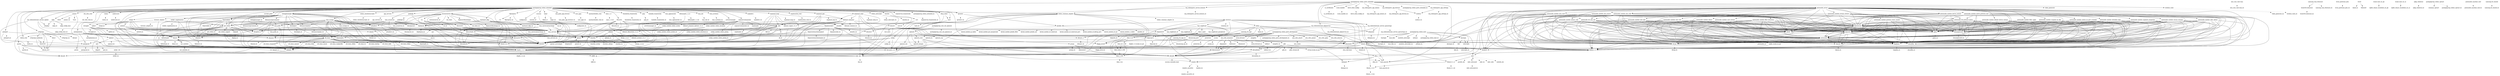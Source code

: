 digraph depends {
    node [shape=plaintext]
activitymanager -> activitymanager_lic [style=dotted];
activitymanager -> db8;
activitymanager -> libboost_regex1_51_0;
activitymanager -> libglib_2_0_0;
activitymanager -> libstdc6;
activitymanager -> luna_service2;
activitymanager -> upstart;
alsa_ucm_conf_tuna -> alsa_ucm_conf_tuna_lic [style=dotted];
alsa_utils_alsactl -> alsa_states [style=dotted];
alsa_utils_alsactl -> libasound2;
alsa_utils_alsamixer -> libasound2;
alsa_utils_alsamixer -> libformw5;
alsa_utils_alsamixer -> libmenuw5;
alsa_utils_alsamixer -> libncursesw5;
alsa_utils_alsamixer -> libpanelw5;
alsa_utils_alsamixer -> libtinfo5;
alsa_utils_alsaucm -> libasound2;
alsa_utils_amixer -> libasound2;
alsa_utils_aplay -> libasound2;
app_services -> app_services_lic [style=dotted];
base_files -> base_files_lic [style=dotted];
base_passwd -> base_passwd_lic [style=dotted];
bash -> bash_lic [style=dotted];
bash -> libtinfo5;
bcm4330_firmware -> bcm4330_firmware_lic [style=dotted];
binutils -> binutils_lic [style=dotted];
binutils -> libz1;
bluez4 -> bluez4_lic [style=dotted];
bluez4 -> libdbus_1_3;
bluez4 -> libglib_2_0_0;
bluez4 -> libreadline6;
bluez4 -> libudev0;
bluez4 -> libusb_0_1_4;
bluez4 -> libusb_1_0_0;
brcm_patchram_plus -> brcm_patchram_plus_lic [style=dotted];
browser_adapter -> browser_adapter_lic [style=dotted];
browser_adapter -> libglib_2_0_0;
browser_adapter -> libpbnjson;
browser_adapter -> libstdc6;
browser_adapter -> qt4_webos;
browserserver -> browserserver_lic [style=dotted];
browserserver -> isis_fonts;
browserserver -> libcrypto1_0_0;
browserserver -> libglib_2_0_0;
browserserver -> libpbnjson;
browserserver -> libpmcertificatemgr2;
browserserver -> libqtwebkit4;
browserserver -> libssl1_0_0;
browserserver -> libstdc6;
browserserver -> luna_service2;
browserserver -> ptmalloc3;
browserserver -> qt4_webos;
browserserver -> upstart;
busybox -> busybox_lic [style=dotted];
busybox -> busybox_syslog [style=dotted];
busybox -> busybox_udhcpc [style=dotted];
bzip2 -> bzip2_lic [style=dotted];
bzip2 -> libbz2_0;
ca_certificates -> ca_certificates_lic [style=dotted];
com_palm_app_browser -> com_palm_app_browser_lic [style=dotted];
configurator -> configurator_lic [style=dotted];
configurator -> db8;
configurator -> libglib_2_0_0;
configurator -> libstdc6;
configurator -> luna_service2;
configurator -> upstart;
connman -> base_passwd;
connman -> bluez4;
connman -> connman_lic [style=dotted];
connman -> dbus_1;
connman -> iptables;
connman -> libdbus_1_3;
connman -> libglib_2_0_0;
connman -> libgnutls26;
connman -> ofono;
connman -> shadow;
connman -> wpa_supplicant;
cordova -> cordova_lic [style=dotted];
core_apps -> core_apps_lic [style=dotted];
cpushareholder_stub -> cpushareholder_stub_lic [style=dotted];
crash_handler -> crash_handler_lic [style=dotted];
curl -> curl_lic [style=dotted];
curl -> libcurl5;
curl -> libz1;
db -> db_lic [style=dotted];
db8 -> db8_lic [style=dotted];
db8 -> db;
db8 -> libglib_2_0_0;
db8 -> libicui18n36;
db8 -> libicuuc36;
db8 -> libstdc6;
db8 -> luna_service2;
db8 -> upstart;
dbus_1 -> base_passwd;
dbus_1 -> dbus_lic [style=dotted];
dbus_1 -> libdbus_1_3;
dbus_1 -> libexpat1;
dbus_1 -> shadow;
dhcp_client -> bash;
dhcp_client -> libcrypto1_0_0;
distro_feed_configs -> distro_feed_configs_lic [style=dotted];
e2fsprogs -> e2fsprogs_badblocks;
e2fsprogs -> e2fsprogs_lic [style=dotted];
e2fsprogs -> libblkid1;
e2fsprogs -> libcom_err2;
e2fsprogs -> libe2p2;
e2fsprogs -> libext2fs2;
e2fsprogs -> libss2;
e2fsprogs -> libuuid1;
e2fsprogs_badblocks -> libcom_err2;
e2fsprogs_badblocks -> libext2fs2;
eglibc_locale_en_gb -> virtual_locale_en_gb;
enyo_1_0 -> enyo_1_0_lic [style=dotted];
fbprogress -> fbprogress_lic [style=dotted];
fbprogress -> libstdc6;
fbprogress -> tar;
filecache -> db8;
filecache -> filecache_lic [style=dotted];
filecache -> glibmm;
filecache -> jemalloc;
filecache -> libboost_filesystem1_51_0;
filecache -> libboost_system1_51_0;
filecache -> libglib_2_0_0;
filecache -> libsigc_2_0_0;
filecache -> libstdc6;
filecache -> luna_service2;
filecache -> upstart;
foundation_frameworks -> foundation_frameworks_lic [style=dotted];
gdb -> gdb_lic [style=dotted];
gdb -> glibc_thread_db [style=dotted];
gdb -> libexpat1;
gdb -> libreadline6;
gdb -> libtinfo5;
gdb -> libz1;
glibmm -> glibmm_lic [style=dotted];
glibmm -> libffi6;
glibmm -> libglib_2_0_0;
glibmm -> libsigc_2_0_0;
glibmm -> libstdc6;
glibmm -> libz1;
gzip -> gzip_lic [style=dotted];
icu -> icu_lic [style=dotted];
icu -> libicudata36;
icu -> libicui18n36;
icu -> libicutu36;
icu -> libicuuc36;
icu -> libstdc6;
initscripts -> initscripts_lic [style=dotted];
iproute2 -> iproute2_lic [style=dotted];
iproute2 -> iptables;
iptables -> iptables_lic [style=dotted];
iptables -> kernel_module_ip_tables [style=dotted];
iptables -> kernel_module_ipt_masquerade [style=dotted];
iptables -> kernel_module_iptable_filter [style=dotted];
iptables -> kernel_module_iptable_nat [style=dotted];
iptables -> kernel_module_nf_conntrack [style=dotted];
iptables -> kernel_module_nf_conntrack_ipv4 [style=dotted];
iptables -> kernel_module_nf_defrag_ipv4 [style=dotted];
iptables -> kernel_module_nf_nat [style=dotted];
iptables -> kernel_module_x_tables [style=dotted];
isis_fonts -> isis_fonts_lic [style=dotted];
jemalloc -> jemalloc_lic [style=dotted];
kbd -> kbd_lic [style=dotted];
keyboard_efigs -> keyboard_efigs_lic [style=dotted];
keyboard_efigs -> libglib_2_0_0;
keyboard_efigs -> libpbnjson;
keyboard_efigs -> libstdc6;
keyboard_efigs -> luna_service2;
keyboard_efigs -> qt4_webos;
keymaps -> initscripts;
keymaps -> kbd;
keymaps -> keymaps_lic [style=dotted];
kmod -> kmod_lic [style=dotted];
kmod -> libkmod2;
libasound2 -> alsa_conf_base;
libblkid1 -> libuuid1;
libboost_filesystem1_51_0 -> libboost_system1_51_0;
libboost_filesystem1_51_0 -> libstdc6;
libboost_program_options1_51_0 -> libstdc6;
libboost_regex1_51_0 -> libstdc6;
libboost_system1_51_0 -> libstdc6;
libcap2 -> libcap_lic [style=dotted];
libcares2 -> libcares_lic [style=dotted];
libcjson1 -> libcjson_lic [style=dotted];
libcurl5 -> curl_certs [style=dotted];
libcurl5 -> libcap2;
libcurl5 -> libcares2;
libcurl5 -> libgcrypt11;
libcurl5 -> libgnutls26;
libcurl5 -> libgpg_error0;
libcurl5 -> libtasn1_3;
libcurl5 -> libz1;
libdbus_1_3 -> dbus_1 [style=dotted];
libemail_common2 -> db8;
libemail_common2 -> jemalloc;
libemail_common2 -> libboost_regex1_51_0;
libemail_common2 -> libcurl5;
libemail_common2 -> libemail_common_lic [style=dotted];
libemail_common2 -> libglib_2_0_0;
libemail_common2 -> libicuuc36;
libemail_common2 -> libpalmsocket2;
libemail_common2 -> libstdc6;
libemail_common2 -> libz1;
libexpat1 -> libexpat_lic [style=dotted];
libext2fs2 -> libblkid1;
libext2fs2 -> libcom_err2;
libffi6 -> libffi_lic [style=dotted];
libformw5 -> libncursesw5;
libformw5 -> libtinfo5;
libfreetype6 -> libfreetype_lic [style=dotted];
libgcrypt11 -> libcap2;
libgcrypt11 -> libgcrypt_lic [style=dotted];
libgcrypt11 -> libgpg_error0;
libgdbm4 -> libgdbm_lic [style=dotted];
libglib_2_0_0 -> libffi6;
libglib_2_0_0 -> libglib_2_0_lic [style=dotted];
libglib_2_0_0 -> libz1;
libglib_2_0_locale_en_gb -> libglib_2_0_0;
libglib_2_0_locale_en_gb -> virtual_locale_en_gb;
libgnutls26 -> libcap2;
libgnutls26 -> libgcrypt11;
libgnutls26 -> libgnutls_lic [style=dotted];
libgnutls26 -> libgpg_error0;
libgnutls26 -> libtasn1_3;
libgnutls26 -> libz1;
libgpg_error0 -> libgpg_error_lic [style=dotted];
libhunspell_1_3_0 -> libhunspell_1_3_lic [style=dotted];
libhunspell_1_3_0 -> libstdc6;
libhybris -> libhybris_lic [style=dotted];
libicui18n36 -> libicudata36;
libicui18n36 -> libicuuc36;
libicui18n36 -> libstdc6;
libicutu36 -> libicudata36;
libicutu36 -> libicui18n36;
libicutu36 -> libicuuc36;
libicutu36 -> libstdc6;
libicuuc36 -> libicudata36;
libicuuc36 -> libstdc6;
libjpeg8 -> libjpeg_lic [style=dotted];
libjson0 -> libjson_lic [style=dotted];
liblunasysmgrcommon1 -> libglib_2_0_0;
liblunasysmgrcommon1 -> liblunasysmgrcommon_lic [style=dotted];
liblunasysmgrcommon1 -> libnyx2;
liblunasysmgrcommon1 -> libpmloglib2;
liblunasysmgrcommon1 -> librolegen2;
liblunasysmgrcommon1 -> libstdc6;
liblunasysmgrcommon1 -> luna_prefs;
liblunasysmgrcommon1 -> qt4_webos;
liblunasysmgripc2 -> libglib_2_0_0;
liblunasysmgripc2 -> liblunasysmgripc_lic [style=dotted];
liblunasysmgripc2 -> libstdc6;
libmenuw5 -> libncursesw5;
libmenuw5 -> libtinfo5;
libmjson0 -> libmjson_lic [style=dotted];
libncurses5 -> libtinfo5;
libncursesw5 -> libtinfo5;
libnl_3_200 -> libnl_3_lic [style=dotted];
libnl_3_cli -> libnl_3_200;
libnl_3_cli -> libnl_3_genl;
libnl_3_cli -> libnl_nf_3_200;
libnl_3_cli -> libnl_route_3_200;
libnl_3_genl -> libnl_3_200;
libnl_3_genl -> libnl_3_cli;
libnl_nf_3_200 -> libnl_3_200;
libnl_nf_3_200 -> libnl_route_3_200;
libnl_route_3_200 -> libnl_3_200;
libnyx2 -> libglib_2_0_0;
libnyx2 -> libnyx_lic [style=dotted];
libnyx2 -> nyx_modules;
libpalmsocket2 -> libcares2;
libpalmsocket2 -> libcrypto1_0_0;
libpalmsocket2 -> libglib_2_0_0;
libpalmsocket2 -> libpalmsocket_lic [style=dotted];
libpalmsocket2 -> libpmloglib2;
libpalmsocket2 -> libpmstatemachineengine2;
libpalmsocket2 -> libssl1_0_0;
libpanelw5 -> libncursesw5;
libpanelw5 -> libtinfo5;
libpbnjson -> libpbnjson_lic [style=dotted];
libpbnjson -> libstdc6;
libpbnjson -> yajl;
libpmcertificatemgr2 -> libcrypto1_0_0;
libpmcertificatemgr2 -> libpmcertificatemgr_lic [style=dotted];
libpmloglib2 -> libpmloglib_lic [style=dotted];
libpmloglib2 -> pmlogconf;
libpmstatemachineengine2 -> libpmloglib2;
libpmstatemachineengine2 -> libpmstatemachineengine_lic [style=dotted];
libpng12_0 -> libz1;
libpulse0 -> libcap2;
libpulse0 -> libdbus_1_3;
libpulse0 -> libgdbm4;
libpulse0 -> libjson0;
libpulse0 -> libsndfile1;
libpulse0 -> pulseaudio;
libpulsecore -> libcap2;
libpulsecore -> libdbus_1_3;
libpulsecore -> libgdbm4;
libpulsecore -> libjson0;
libpulsecore -> libltdl7;
libpulsecore -> libpulse0;
libpulsecore -> libsamplerate0;
libpulsecore -> libsndfile1;
libpulsecore -> pulseaudio;
libpulsecore -> speex;
libqtwebkit4 -> libglib_2_0_0;
libqtwebkit4 -> libhybris;
libqtwebkit4 -> libqtwebkit_lic [style=dotted];
libqtwebkit4 -> libsqlite3_0;
libqtwebkit4 -> libstdc6;
libqtwebkit4 -> libz1;
libqtwebkit4 -> luna_service2;
libqtwebkit4 -> qt4_webos;
librdx_stub -> librdx_lic [style=dotted];
libreadline6 -> libreadline_lic [style=dotted];
libreadline6 -> libtinfo5;
librolegen2 -> librolegen_lic [style=dotted];
librolegen2 -> libstdc6;
libsamplerate0 -> libsamplerate0_lic [style=dotted];
libsamplerate0 -> libsndfile1;
libsamsung_ipc0 -> libcrypto1_0_0;
libsamsung_ipc0 -> libsamsung_ipc_lic [style=dotted];
libsamsung_ipc0 -> libssl1_0_0;
libsigc_2_0_0 -> libsigc_2_0_lic [style=dotted];
libsigc_2_0_0 -> libstdc6;
libsndfile1 -> libsndfile_lic [style=dotted];
libss2 -> libcom_err2;
libssl1_0_0 -> libcrypto1_0_0;
libtasn1_3 -> libtasn1_lic [style=dotted];
libtinfo5 -> ncurses_terminfo_base [style=dotted];
libudev0 -> udev;
libupstart0 -> upstart;
liburiparser1 -> liburiparser_lic [style=dotted];
libusb_0_1_4 -> libusb_0_1_lic [style=dotted];
libusb_0_1_4 -> libusb_1_0_0;
libusb_1_0_0 -> libusb_1_0_lic [style=dotted];
libxml2 -> libxml2_lic [style=dotted];
libxml2 -> libz1;
libz1 -> libz_lic [style=dotted];
loadable_frameworks -> loadable_frameworks_lic [style=dotted];
locale_base_en_gb -> eglibc_binary_localedata_en_gb;
locale_base_en_us -> eglibc_binary_localedata_en_us;
luna_applauncher -> luna_applauncher_lic [style=dotted];
luna_init -> luna_init_lic [style=dotted];
luna_prefs -> libcjson1;
luna_prefs -> libglib_2_0_0;
luna_prefs -> libsqlite3_0;
luna_prefs -> luna_prefs_lic [style=dotted];
luna_prefs -> luna_service2;
luna_service2 -> libcjson1;
luna_service2 -> libglib_2_0_0;
luna_service2 -> libpmloglib2;
luna_service2 -> luna_service2;
luna_service2 -> luna_service2_lic [style=dotted];
luna_service2 -> upstart;
luna_sysmgr -> libcjson1;
luna_sysmgr -> libcrypto1_0_0;
luna_sysmgr -> libglib_2_0_0;
luna_sysmgr -> libhybris;
luna_sysmgr -> liblunasysmgripc2;
luna_sysmgr -> libnyx2;
luna_sysmgr -> libpbnjson;
luna_sysmgr -> libpmloglib2;
luna_sysmgr -> librolegen2;
luna_sysmgr -> libsqlite3_0;
luna_sysmgr -> libssl1_0_0;
luna_sysmgr -> libstdc6;
luna_sysmgr -> luna_prefs;
luna_sysmgr -> luna_service2;
luna_sysmgr -> luna_sysmgr_lic [style=dotted];
luna_sysmgr -> ptmalloc3;
luna_sysmgr -> qt4_webos;
luna_sysmgr -> util_linux;
luna_sysservice -> libcjson1;
luna_sysservice -> libglib_2_0_0;
luna_sysservice -> libpbnjson;
luna_sysservice -> libsqlite3_0;
luna_sysservice -> libstdc6;
luna_sysservice -> liburiparser1;
luna_sysservice -> luna_service2;
luna_sysservice -> luna_sysservice_lic [style=dotted];
luna_sysservice -> qt4_webos;
luna_sysservice -> upstart;
luna_systemui -> luna_systemui_lic [style=dotted];
luna_universalsearchmgr -> libcjson1;
luna_universalsearchmgr -> libglib_2_0_0;
luna_universalsearchmgr -> libsqlite3_0;
luna_universalsearchmgr -> libstdc6;
luna_universalsearchmgr -> libxml2;
luna_universalsearchmgr -> luna_service2;
luna_universalsearchmgr -> luna_universalsearchmgr_lic [style=dotted];
luna_universalsearchmgr -> upstart;
makedevs -> makedevs_lic [style=dotted];
mdbus2 -> libglib_2_0_0;
mdbus2 -> libreadline6;
mdbus2 -> mdbus2_lic [style=dotted];
mingetty -> mingetty_lic [style=dotted];
modutils_initscripts -> modutils_initscripts_lic [style=dotted];
mojoloader -> mojoloader_lic [style=dotted];
mojolocation_stub -> mojolocation_stub_lic [style=dotted];
mojomail_imap -> db8;
mojomail_imap -> libboost_regex1_51_0;
mojomail_imap -> libemail_common2;
mojomail_imap -> libglib_2_0_0;
mojomail_imap -> libicuuc36;
mojomail_imap -> libstdc6;
mojomail_imap -> luna_service2;
mojomail_imap -> mojomail_imap_lic [style=dotted];
mojomail_pop -> db8;
mojomail_pop -> libemail_common2;
mojomail_pop -> libglib_2_0_0;
mojomail_pop -> libstdc6;
mojomail_pop -> luna_service2;
mojomail_pop -> mojomail_pop_lic [style=dotted];
mojomail_smtp -> db8;
mojomail_smtp -> jemalloc;
mojomail_smtp -> libemail_common2;
mojomail_smtp -> libglib_2_0_0;
mojomail_smtp -> libstdc6;
mojomail_smtp -> luna_service2;
mojomail_smtp -> mojomail_smtp_lic [style=dotted];
mojoservice_frameworks -> mojoservice_frameworks_lic [style=dotted];
mojoservicelauncher -> libboost_program_options1_51_0;
mojoservicelauncher -> libpbnjson;
mojoservicelauncher -> libstdc6;
mojoservicelauncher -> mojoloader;
mojoservicelauncher -> mojoservicelauncher_lic [style=dotted];
mojoservicelauncher -> nodejs_module_webos_dynaload;
mojoservicelauncher -> nodejs_module_webos_pmlog;
mojoservicelauncher -> nodejs_module_webos_sysbus;
mojoservicelauncher -> upstart;
mtdev -> mtdev_lic [style=dotted];
ncurses -> libtinfo5;
ncurses -> ncurses_lic [style=dotted];
netbase -> netbase_lic [style=dotted];
nodejs -> libcrypto1_0_0;
nodejs -> libssl1_0_0;
nodejs -> libstdc6;
nodejs -> nodejs_lic [style=dotted];
nodejs_module_webos_dynaload -> libboost_filesystem1_51_0;
nodejs_module_webos_dynaload -> libstdc6;
nodejs_module_webos_dynaload -> nodejs_module_webos_dynaload_lic [style=dotted];
nodejs_module_webos_pmlog -> libpmloglib2;
nodejs_module_webos_pmlog -> libstdc6;
nodejs_module_webos_pmlog -> nodejs_module_webos_pmlog_lic [style=dotted];
nodejs_module_webos_sysbus -> libglib_2_0_0;
nodejs_module_webos_sysbus -> libstdc6;
nodejs_module_webos_sysbus -> luna_service2;
nodejs_module_webos_sysbus -> nodejs_module_webos_sysbus_lic [style=dotted];
nyx_modules -> libglib_2_0_0;
nyx_modules -> libnyx2;
nyx_modules -> libudev0;
nyx_modules -> mtdev;
nyx_modules -> nyx_modules_lic [style=dotted];
ofono -> bluez4;
ofono -> libdbus_1_3;
ofono -> libglib_2_0_0;
ofono -> libsamsung_ipc0;
ofono -> libudev0;
ofono -> ofono_lic [style=dotted];
ofono -> samsung_rfs_mgr;
openssh -> openssh_keygen;
openssh -> openssh_lic [style=dotted];
openssh -> openssh_scp;
openssh -> openssh_ssh;
openssh -> openssh_sshd;
openssh_keygen -> libcrypto1_0_0;
openssh_ssh -> libcrypto1_0_0;
openssh_ssh -> libz1;
openssh_sshd -> base_passwd;
openssh_sshd -> libcrypto1_0_0;
openssh_sshd -> libz1;
openssh_sshd -> openssh_keygen;
openssh_sshd -> shadow;
openssl -> libcrypto1_0_0;
openssl -> libssl1_0_0;
openssl -> openssl_lic [style=dotted];
openssl -> perl;
opkg -> libopkg1;
opkg -> opkg_config_base;
opkg -> opkg_lic [style=dotted];
opkg_collateral -> opkg_collateral_lic [style=dotted];
opkg_config_base -> opkg_config_base_lic [style=dotted];
org_webosinternals_ipkgservice -> libglib_2_0_0;
org_webosinternals_ipkgservice -> libmjson0;
org_webosinternals_ipkgservice -> luna_service2;
org_webosinternals_ipkgservice -> org_webosinternals_ipkgservice_lic [style=dotted];
org_webosinternals_ipkgservice -> upstart;
org_webosinternals_service_update -> libglib_2_0_0;
org_webosinternals_service_update -> libopkg1;
org_webosinternals_service_update -> libpbnjson;
org_webosinternals_service_update -> luna_service2;
org_webosinternals_service_update -> upstart;
org_webosinternals_service_upstartmgr -> libglib_2_0_0;
org_webosinternals_service_upstartmgr -> libmjson0;
org_webosinternals_service_upstartmgr -> luna_service2;
org_webosinternals_service_upstartmgr -> org_webosinternals_service_upstartmgr_lic [style=dotted];
org_webosinternals_service_upstartmgr -> upstart;
org_webosports_app_firstuse -> cordova;
org_webosports_app_firstuse -> org_webosports_app_firstuse_lic [style=dotted];
org_webosports_app_memos -> org_webosports_app_memos_lic [style=dotted];
org_webosports_app_settings -> cordova;
org_webosports_app_settings -> org_webosports_app_settings_lic [style=dotted];
org_webosports_service_licenses -> luna_service2;
org_webosports_service_licenses -> org_webosports_service_licenses_lic [style=dotted];
packagegroup_core_ssh_openssh -> openssh;
packagegroup_core_ssh_openssh -> packagegroup_core_ssh_openssh_lic [style=dotted];
packagegroup_webos_boot -> base_files;
packagegroup_webos_boot -> base_passwd;
packagegroup_webos_boot -> busybox;
packagegroup_webos_boot -> initscripts;
packagegroup_webos_boot -> keymaps;
packagegroup_webos_boot -> modutils_initscripts;
packagegroup_webos_boot -> netbase;
packagegroup_webos_boot -> packagegroup_webos_boot_lic [style=dotted];
packagegroup_webos_boot -> tinylogin;
packagegroup_webos_boot -> udev;
packagegroup_webos_boot -> upstart;
packagegroup_webos_extended -> activitymanager;
packagegroup_webos_extended -> app_services;
packagegroup_webos_extended -> bash;
packagegroup_webos_extended -> binutils;
packagegroup_webos_extended -> browser_adapter;
packagegroup_webos_extended -> browserserver;
packagegroup_webos_extended -> bzip2;
packagegroup_webos_extended -> com_palm_app_browser;
packagegroup_webos_extended -> configurator;
packagegroup_webos_extended -> core_apps;
packagegroup_webos_extended -> cpushareholder_stub;
packagegroup_webos_extended -> curl;
packagegroup_webos_extended -> dhcp_client;
packagegroup_webos_extended -> e2fsprogs;
packagegroup_webos_extended -> enyo_1_0;
packagegroup_webos_extended -> fbprogress;
packagegroup_webos_extended -> filecache;
packagegroup_webos_extended -> foundation_frameworks;
packagegroup_webos_extended -> gzip;
packagegroup_webos_extended -> icu;
packagegroup_webos_extended -> iproute2;
packagegroup_webos_extended -> keyboard_efigs;
packagegroup_webos_extended -> libhunspell_1_3_0;
packagegroup_webos_extended -> libqtwebkit4;
packagegroup_webos_extended -> librdx_stub;
packagegroup_webos_extended -> loadable_frameworks;
packagegroup_webos_extended -> luna_applauncher;
packagegroup_webos_extended -> luna_init;
packagegroup_webos_extended -> luna_sysmgr;
packagegroup_webos_extended -> luna_sysservice;
packagegroup_webos_extended -> luna_systemui;
packagegroup_webos_extended -> luna_universalsearchmgr;
packagegroup_webos_extended -> makedevs;
packagegroup_webos_extended -> mojolocation_stub;
packagegroup_webos_extended -> mojomail_imap;
packagegroup_webos_extended -> mojomail_pop;
packagegroup_webos_extended -> mojomail_smtp;
packagegroup_webos_extended -> mojoservice_frameworks;
packagegroup_webos_extended -> mojoservicelauncher;
packagegroup_webos_extended -> ncurses;
packagegroup_webos_extended -> nodejs;
packagegroup_webos_extended -> openssl;
packagegroup_webos_extended -> opkg;
packagegroup_webos_extended -> packagegroup_webos_extended_lic [style=dotted];
packagegroup_webos_extended -> parted;
packagegroup_webos_extended -> pmklogd;
packagegroup_webos_extended -> pmlogctl;
packagegroup_webos_extended -> pmlogdaemon;
packagegroup_webos_extended -> procps;
packagegroup_webos_extended -> psmisc;
packagegroup_webos_extended -> rdx_utils_stub;
packagegroup_webos_extended -> sleepd;
packagegroup_webos_extended -> sqlite3;
packagegroup_webos_extended -> storaged;
packagegroup_webos_extended -> sysvinit_pidof;
packagegroup_webos_extended -> tzdata;
packagegroup_webos_extended -> underscore;
packagegroup_webos_extended -> webappmanager;
packagegroup_webos_extended -> webkit_supplemental;
packagegroup_webos_extended -> webos_connman_adapter;
packagegroup_webos_extended -> webos_initscripts;
packagegroup_webos_extended -> webos_shutdownscripts;
packagegroup_webos_ports_development -> alsa_utils_alsactl;
packagegroup_webos_ports_development -> alsa_utils_alsamixer;
packagegroup_webos_ports_development -> alsa_utils_alsaucm;
packagegroup_webos_ports_development -> alsa_utils_amixer;
packagegroup_webos_ports_development -> alsa_utils_aplay;
packagegroup_webos_ports_development -> gdb;
packagegroup_webos_ports_development -> mdbus2;
packagegroup_webos_ports_development -> mingetty;
packagegroup_webos_ports_development -> packagegroup_webos_ports_development_lic [style=dotted];
packagegroup_webos_ports_development -> powerstat;
packagegroup_webos_ports_development -> screen;
packagegroup_webos_ports_development -> serial_forward;
packagegroup_webos_ports_extended -> bluez4;
packagegroup_webos_ports_extended -> ca_certificates;
packagegroup_webos_ports_extended -> crash_handler;
packagegroup_webos_ports_extended -> distro_feed_configs;
packagegroup_webos_ports_extended -> org_webosinternals_ipkgservice;
packagegroup_webos_ports_extended -> org_webosinternals_service_update;
packagegroup_webos_ports_extended -> org_webosinternals_service_upstartmgr;
packagegroup_webos_ports_extended -> org_webosports_app_firstuse;
packagegroup_webos_ports_extended -> org_webosports_app_memos;
packagegroup_webos_ports_extended -> org_webosports_app_settings;
packagegroup_webos_ports_extended -> org_webosports_service_licenses;
packagegroup_webos_ports_extended -> packagegroup_webos_ports_extended_lic [style=dotted];
packagegroup_webos_ports_extended -> pulseaudio_server;
packagegroup_webos_ports_extended -> token_generator;
packagegroup_webos_ports_extended -> webos_connman_adapter;
packagegroup_webos_ports_extended -> wireless_tools;
packagegroup_webos_upstart -> connman_upstart;
packagegroup_webos_upstart -> packagegroup_webos_upstart_lic [style=dotted];
parted -> libblkid1;
parted -> libreadline6;
parted -> libtinfo5;
parted -> libuuid1;
parted -> parted_lic [style=dotted];
perl -> libperl5;
perl -> perl_lic [style=dotted];
pmklogd -> pmklogd_lic [style=dotted];
pmklogd -> upstart;
pmlogconf -> pmlogconf_lic [style=dotted];
pmlogctl -> libpmloglib2;
pmlogctl -> pmlogconf;
pmlogctl -> pmlogctl_lic [style=dotted];
pmlogdaemon -> busybox;
pmlogdaemon -> libglib_2_0_0;
pmlogdaemon -> libpmloglib2;
pmlogdaemon -> librdx_stub;
pmlogdaemon -> libz1;
pmlogdaemon -> pmlogconf;
pmlogdaemon -> pmlogdaemon_lic [style=dotted];
pmlogdaemon -> upstart;
powerd -> libcjson1;
powerd -> libglib_2_0_0;
powerd -> libnyx2;
powerd -> luna_service2;
powerd -> powerd_lic [style=dotted];
powerd -> upstart;
powerstat -> powerstat_lic [style=dotted];
procps -> libncurses5;
procps -> libtinfo5;
procps -> procps_lic [style=dotted];
psmisc -> fuser;
psmisc -> killall;
psmisc -> psmisc_lic [style=dotted];
psmisc -> pstree;
pstree -> libtinfo5;
ptmalloc3 -> ptmalloc3_lic [style=dotted];
pulseaudio -> bluez4;
pulseaudio -> libcap2;
pulseaudio -> libdbus_1_3;
pulseaudio -> libgdbm4;
pulseaudio -> libjson0;
pulseaudio -> libpulse0;
pulseaudio -> libsndfile1;
pulseaudio -> pulseaudio_lic [style=dotted];
pulseaudio_lib_alsa_util -> libasound2;
pulseaudio_lib_alsa_util -> libcap2;
pulseaudio_lib_alsa_util -> libdbus_1_3;
pulseaudio_lib_alsa_util -> libgdbm4;
pulseaudio_lib_alsa_util -> libjson0;
pulseaudio_lib_alsa_util -> libltdl7;
pulseaudio_lib_alsa_util -> libpulse0;
pulseaudio_lib_alsa_util -> libpulsecore;
pulseaudio_lib_alsa_util -> libsamplerate0;
pulseaudio_lib_alsa_util -> libsndfile1;
pulseaudio_lib_alsa_util -> libudev0;
pulseaudio_lib_alsa_util -> pulseaudio;
pulseaudio_lib_alsa_util -> speex;
pulseaudio_lib_protocol_native -> libcap2;
pulseaudio_lib_protocol_native -> libdbus_1_3;
pulseaudio_lib_protocol_native -> libgdbm4;
pulseaudio_lib_protocol_native -> libjson0;
pulseaudio_lib_protocol_native -> libltdl7;
pulseaudio_lib_protocol_native -> libpulse0;
pulseaudio_lib_protocol_native -> libpulsecore;
pulseaudio_lib_protocol_native -> libsamplerate0;
pulseaudio_lib_protocol_native -> libsndfile1;
pulseaudio_lib_protocol_native -> pulseaudio;
pulseaudio_lib_protocol_native -> speex;
pulseaudio_machine_conf -> pulseaudio_machine_conf_lic [style=dotted];
pulseaudio_module_alsa_card -> libasound2;
pulseaudio_module_alsa_card -> libcap2;
pulseaudio_module_alsa_card -> libdbus_1_3;
pulseaudio_module_alsa_card -> libgdbm4;
pulseaudio_module_alsa_card -> libjson0;
pulseaudio_module_alsa_card -> libltdl7;
pulseaudio_module_alsa_card -> libpulse0;
pulseaudio_module_alsa_card -> libpulsecore;
pulseaudio_module_alsa_card -> libsamplerate0;
pulseaudio_module_alsa_card -> libsndfile1;
pulseaudio_module_alsa_card -> libudev0;
pulseaudio_module_alsa_card -> pulseaudio;
pulseaudio_module_alsa_card -> pulseaudio_lib_alsa_util;
pulseaudio_module_alsa_card -> speex;
pulseaudio_module_alsa_sink -> libasound2;
pulseaudio_module_alsa_sink -> libcap2;
pulseaudio_module_alsa_sink -> libdbus_1_3;
pulseaudio_module_alsa_sink -> libgdbm4;
pulseaudio_module_alsa_sink -> libjson0;
pulseaudio_module_alsa_sink -> libltdl7;
pulseaudio_module_alsa_sink -> libpulse0;
pulseaudio_module_alsa_sink -> libpulsecore;
pulseaudio_module_alsa_sink -> libsamplerate0;
pulseaudio_module_alsa_sink -> libsndfile1;
pulseaudio_module_alsa_sink -> libudev0;
pulseaudio_module_alsa_sink -> pulseaudio;
pulseaudio_module_alsa_sink -> pulseaudio_lib_alsa_util;
pulseaudio_module_alsa_sink -> speex;
pulseaudio_module_alsa_source -> libasound2;
pulseaudio_module_alsa_source -> libcap2;
pulseaudio_module_alsa_source -> libdbus_1_3;
pulseaudio_module_alsa_source -> libgdbm4;
pulseaudio_module_alsa_source -> libjson0;
pulseaudio_module_alsa_source -> libltdl7;
pulseaudio_module_alsa_source -> libpulse0;
pulseaudio_module_alsa_source -> libpulsecore;
pulseaudio_module_alsa_source -> libsamplerate0;
pulseaudio_module_alsa_source -> libsndfile1;
pulseaudio_module_alsa_source -> libudev0;
pulseaudio_module_alsa_source -> pulseaudio;
pulseaudio_module_alsa_source -> pulseaudio_lib_alsa_util;
pulseaudio_module_alsa_source -> speex;
pulseaudio_module_always_sink -> libcap2;
pulseaudio_module_always_sink -> libdbus_1_3;
pulseaudio_module_always_sink -> libgdbm4;
pulseaudio_module_always_sink -> libjson0;
pulseaudio_module_always_sink -> libltdl7;
pulseaudio_module_always_sink -> libpulse0;
pulseaudio_module_always_sink -> libpulsecore;
pulseaudio_module_always_sink -> libsamplerate0;
pulseaudio_module_always_sink -> libsndfile1;
pulseaudio_module_always_sink -> pulseaudio;
pulseaudio_module_always_sink -> speex;
pulseaudio_module_augment_properties -> libcap2;
pulseaudio_module_augment_properties -> libdbus_1_3;
pulseaudio_module_augment_properties -> libgdbm4;
pulseaudio_module_augment_properties -> libjson0;
pulseaudio_module_augment_properties -> libltdl7;
pulseaudio_module_augment_properties -> libpulse0;
pulseaudio_module_augment_properties -> libpulsecore;
pulseaudio_module_augment_properties -> libsamplerate0;
pulseaudio_module_augment_properties -> libsndfile1;
pulseaudio_module_augment_properties -> pulseaudio;
pulseaudio_module_augment_properties -> speex;
pulseaudio_module_card_restore -> libcap2;
pulseaudio_module_card_restore -> libdbus_1_3;
pulseaudio_module_card_restore -> libgdbm4;
pulseaudio_module_card_restore -> libjson0;
pulseaudio_module_card_restore -> libltdl7;
pulseaudio_module_card_restore -> libpulse0;
pulseaudio_module_card_restore -> libpulsecore;
pulseaudio_module_card_restore -> libsamplerate0;
pulseaudio_module_card_restore -> libsndfile1;
pulseaudio_module_card_restore -> pulseaudio;
pulseaudio_module_card_restore -> speex;
pulseaudio_module_default_device_restore -> libcap2;
pulseaudio_module_default_device_restore -> libdbus_1_3;
pulseaudio_module_default_device_restore -> libgdbm4;
pulseaudio_module_default_device_restore -> libjson0;
pulseaudio_module_default_device_restore -> libltdl7;
pulseaudio_module_default_device_restore -> libpulse0;
pulseaudio_module_default_device_restore -> libpulsecore;
pulseaudio_module_default_device_restore -> libsamplerate0;
pulseaudio_module_default_device_restore -> libsndfile1;
pulseaudio_module_default_device_restore -> pulseaudio;
pulseaudio_module_default_device_restore -> speex;
pulseaudio_module_detect -> libcap2;
pulseaudio_module_detect -> libdbus_1_3;
pulseaudio_module_detect -> libgdbm4;
pulseaudio_module_detect -> libjson0;
pulseaudio_module_detect -> libltdl7;
pulseaudio_module_detect -> libpulse0;
pulseaudio_module_detect -> libpulsecore;
pulseaudio_module_detect -> libsamplerate0;
pulseaudio_module_detect -> libsndfile1;
pulseaudio_module_detect -> pulseaudio;
pulseaudio_module_detect -> speex;
pulseaudio_module_device_restore -> libcap2;
pulseaudio_module_device_restore -> libdbus_1_3;
pulseaudio_module_device_restore -> libgdbm4;
pulseaudio_module_device_restore -> libjson0;
pulseaudio_module_device_restore -> libltdl7;
pulseaudio_module_device_restore -> libpulse0;
pulseaudio_module_device_restore -> libpulsecore;
pulseaudio_module_device_restore -> libsamplerate0;
pulseaudio_module_device_restore -> libsndfile1;
pulseaudio_module_device_restore -> pulseaudio;
pulseaudio_module_device_restore -> pulseaudio_lib_protocol_native;
pulseaudio_module_device_restore -> speex;
pulseaudio_module_filter_apply -> libcap2;
pulseaudio_module_filter_apply -> libdbus_1_3;
pulseaudio_module_filter_apply -> libgdbm4;
pulseaudio_module_filter_apply -> libjson0;
pulseaudio_module_filter_apply -> libltdl7;
pulseaudio_module_filter_apply -> libpulse0;
pulseaudio_module_filter_apply -> libpulsecore;
pulseaudio_module_filter_apply -> libsamplerate0;
pulseaudio_module_filter_apply -> libsndfile1;
pulseaudio_module_filter_apply -> pulseaudio;
pulseaudio_module_filter_apply -> speex;
pulseaudio_module_filter_heuristics -> libcap2;
pulseaudio_module_filter_heuristics -> libdbus_1_3;
pulseaudio_module_filter_heuristics -> libgdbm4;
pulseaudio_module_filter_heuristics -> libjson0;
pulseaudio_module_filter_heuristics -> libltdl7;
pulseaudio_module_filter_heuristics -> libpulse0;
pulseaudio_module_filter_heuristics -> libpulsecore;
pulseaudio_module_filter_heuristics -> libsamplerate0;
pulseaudio_module_filter_heuristics -> libsndfile1;
pulseaudio_module_filter_heuristics -> pulseaudio;
pulseaudio_module_filter_heuristics -> speex;
pulseaudio_module_intended_roles -> libcap2;
pulseaudio_module_intended_roles -> libdbus_1_3;
pulseaudio_module_intended_roles -> libgdbm4;
pulseaudio_module_intended_roles -> libjson0;
pulseaudio_module_intended_roles -> libltdl7;
pulseaudio_module_intended_roles -> libpulse0;
pulseaudio_module_intended_roles -> libpulsecore;
pulseaudio_module_intended_roles -> libsamplerate0;
pulseaudio_module_intended_roles -> libsndfile1;
pulseaudio_module_intended_roles -> pulseaudio;
pulseaudio_module_intended_roles -> speex;
pulseaudio_module_native_protocol_unix -> libcap2;
pulseaudio_module_native_protocol_unix -> libdbus_1_3;
pulseaudio_module_native_protocol_unix -> libgdbm4;
pulseaudio_module_native_protocol_unix -> libjson0;
pulseaudio_module_native_protocol_unix -> libltdl7;
pulseaudio_module_native_protocol_unix -> libpulse0;
pulseaudio_module_native_protocol_unix -> libpulsecore;
pulseaudio_module_native_protocol_unix -> libsamplerate0;
pulseaudio_module_native_protocol_unix -> libsndfile1;
pulseaudio_module_native_protocol_unix -> pulseaudio;
pulseaudio_module_native_protocol_unix -> pulseaudio_lib_protocol_native;
pulseaudio_module_native_protocol_unix -> speex;
pulseaudio_module_null_sink -> libcap2;
pulseaudio_module_null_sink -> libdbus_1_3;
pulseaudio_module_null_sink -> libgdbm4;
pulseaudio_module_null_sink -> libjson0;
pulseaudio_module_null_sink -> libltdl7;
pulseaudio_module_null_sink -> libpulse0;
pulseaudio_module_null_sink -> libpulsecore;
pulseaudio_module_null_sink -> libsamplerate0;
pulseaudio_module_null_sink -> libsndfile1;
pulseaudio_module_null_sink -> pulseaudio;
pulseaudio_module_null_sink -> speex;
pulseaudio_module_position_event_sounds -> libcap2;
pulseaudio_module_position_event_sounds -> libdbus_1_3;
pulseaudio_module_position_event_sounds -> libgdbm4;
pulseaudio_module_position_event_sounds -> libjson0;
pulseaudio_module_position_event_sounds -> libltdl7;
pulseaudio_module_position_event_sounds -> libpulse0;
pulseaudio_module_position_event_sounds -> libpulsecore;
pulseaudio_module_position_event_sounds -> libsamplerate0;
pulseaudio_module_position_event_sounds -> libsndfile1;
pulseaudio_module_position_event_sounds -> pulseaudio;
pulseaudio_module_position_event_sounds -> speex;
pulseaudio_module_rescue_streams -> libcap2;
pulseaudio_module_rescue_streams -> libdbus_1_3;
pulseaudio_module_rescue_streams -> libgdbm4;
pulseaudio_module_rescue_streams -> libjson0;
pulseaudio_module_rescue_streams -> libltdl7;
pulseaudio_module_rescue_streams -> libpulse0;
pulseaudio_module_rescue_streams -> libpulsecore;
pulseaudio_module_rescue_streams -> libsamplerate0;
pulseaudio_module_rescue_streams -> libsndfile1;
pulseaudio_module_rescue_streams -> pulseaudio;
pulseaudio_module_rescue_streams -> speex;
pulseaudio_module_role_cork -> libcap2;
pulseaudio_module_role_cork -> libdbus_1_3;
pulseaudio_module_role_cork -> libgdbm4;
pulseaudio_module_role_cork -> libjson0;
pulseaudio_module_role_cork -> libltdl7;
pulseaudio_module_role_cork -> libpulse0;
pulseaudio_module_role_cork -> libpulsecore;
pulseaudio_module_role_cork -> libsamplerate0;
pulseaudio_module_role_cork -> libsndfile1;
pulseaudio_module_role_cork -> pulseaudio;
pulseaudio_module_role_cork -> speex;
pulseaudio_module_stream_restore -> libcap2;
pulseaudio_module_stream_restore -> libdbus_1_3;
pulseaudio_module_stream_restore -> libgdbm4;
pulseaudio_module_stream_restore -> libjson0;
pulseaudio_module_stream_restore -> libltdl7;
pulseaudio_module_stream_restore -> libpulse0;
pulseaudio_module_stream_restore -> libpulsecore;
pulseaudio_module_stream_restore -> libsamplerate0;
pulseaudio_module_stream_restore -> libsndfile1;
pulseaudio_module_stream_restore -> pulseaudio;
pulseaudio_module_stream_restore -> pulseaudio_lib_protocol_native;
pulseaudio_module_stream_restore -> speex;
pulseaudio_module_suspend_on_idle -> libcap2;
pulseaudio_module_suspend_on_idle -> libdbus_1_3;
pulseaudio_module_suspend_on_idle -> libgdbm4;
pulseaudio_module_suspend_on_idle -> libjson0;
pulseaudio_module_suspend_on_idle -> libltdl7;
pulseaudio_module_suspend_on_idle -> libpulse0;
pulseaudio_module_suspend_on_idle -> libpulsecore;
pulseaudio_module_suspend_on_idle -> libsamplerate0;
pulseaudio_module_suspend_on_idle -> libsndfile1;
pulseaudio_module_suspend_on_idle -> pulseaudio;
pulseaudio_module_suspend_on_idle -> speex;
pulseaudio_module_switch_on_port_available -> libcap2;
pulseaudio_module_switch_on_port_available -> libdbus_1_3;
pulseaudio_module_switch_on_port_available -> libgdbm4;
pulseaudio_module_switch_on_port_available -> libjson0;
pulseaudio_module_switch_on_port_available -> libltdl7;
pulseaudio_module_switch_on_port_available -> libpulse0;
pulseaudio_module_switch_on_port_available -> libpulsecore;
pulseaudio_module_switch_on_port_available -> libsamplerate0;
pulseaudio_module_switch_on_port_available -> libsndfile1;
pulseaudio_module_switch_on_port_available -> pulseaudio;
pulseaudio_module_switch_on_port_available -> speex;
pulseaudio_module_udev_detect -> libcap2;
pulseaudio_module_udev_detect -> libdbus_1_3;
pulseaudio_module_udev_detect -> libgdbm4;
pulseaudio_module_udev_detect -> libjson0;
pulseaudio_module_udev_detect -> libltdl7;
pulseaudio_module_udev_detect -> libpulse0;
pulseaudio_module_udev_detect -> libpulsecore;
pulseaudio_module_udev_detect -> libsamplerate0;
pulseaudio_module_udev_detect -> libsndfile1;
pulseaudio_module_udev_detect -> libudev0;
pulseaudio_module_udev_detect -> pulseaudio;
pulseaudio_module_udev_detect -> speex;
pulseaudio_server -> base_passwd;
pulseaudio_server -> libcap2;
pulseaudio_server -> libdbus_1_3;
pulseaudio_server -> libgdbm4;
pulseaudio_server -> libjson0;
pulseaudio_server -> libltdl7;
pulseaudio_server -> libpulse0;
pulseaudio_server -> libpulsecore;
pulseaudio_server -> libsamplerate0;
pulseaudio_server -> libsndfile1;
pulseaudio_server -> pulseaudio;
pulseaudio_server -> pulseaudio_module_alsa_card;
pulseaudio_server -> pulseaudio_module_alsa_sink;
pulseaudio_server -> pulseaudio_module_alsa_source;
pulseaudio_server -> pulseaudio_module_always_sink;
pulseaudio_server -> pulseaudio_module_augment_properties;
pulseaudio_server -> pulseaudio_module_card_restore;
pulseaudio_server -> pulseaudio_module_default_device_restore;
pulseaudio_server -> pulseaudio_module_detect;
pulseaudio_server -> pulseaudio_module_device_restore;
pulseaudio_server -> pulseaudio_module_filter_apply;
pulseaudio_server -> pulseaudio_module_filter_heuristics;
pulseaudio_server -> pulseaudio_module_intended_roles;
pulseaudio_server -> pulseaudio_module_native_protocol_unix;
pulseaudio_server -> pulseaudio_module_null_sink;
pulseaudio_server -> pulseaudio_module_position_event_sounds;
pulseaudio_server -> pulseaudio_module_rescue_streams;
pulseaudio_server -> pulseaudio_module_role_cork;
pulseaudio_server -> pulseaudio_module_stream_restore;
pulseaudio_server -> pulseaudio_module_suspend_on_idle;
pulseaudio_server -> pulseaudio_module_switch_on_port_available;
pulseaudio_server -> pulseaudio_module_udev_detect;
pulseaudio_server -> shadow;
pulseaudio_server -> speex;
qt4_webos -> libfreetype6;
qt4_webos -> libglib_2_0_0;
qt4_webos -> libhybris;
qt4_webos -> libjpeg8;
qt4_webos -> libnyx2;
qt4_webos -> libpng12_0;
qt4_webos -> libstdc6;
qt4_webos -> qt4_webos_lic [style=dotted];
qt4_webos -> qt4_webos_support;
qt4_webos_support -> libfreetype6;
qt4_webos_support -> libglib_2_0_0;
qt4_webos_support -> libhybris;
qt4_webos_support -> libnyx2;
qt4_webos_support -> libstdc6;
qt4_webos_support -> qt4_webos;
rdx_utils_stub -> rdx_utils_stub_lic [style=dotted];
samsung_fb_console -> samsung_fb_console_lic [style=dotted];
samsung_rfs_mgr -> libglib_2_0_0;
samsung_rfs_mgr -> libsamsung_ipc0;
samsung_rfs_mgr -> samsung_rfs_mgr_lic [style=dotted];
samsung_tuna_firmware -> bcm4330_firmware;
samsung_tuna_firmware -> samsung_tuna_firmware_lic [style=dotted];
screen -> libtinfo5;
screen -> screen_lic [style=dotted];
serial_forward -> serial_forward_lic [style=dotted];
shadow -> shadow_lic [style=dotted];
shadow -> shadow_securetty;
shadow_securetty -> shadow_securetty_lic [style=dotted];
sleepd -> libcjson1;
sleepd -> libglib_2_0_0;
sleepd -> libnyx2;
sleepd -> libsqlite3_0;
sleepd -> libxml2;
sleepd -> luna_service2;
sleepd -> powerd;
sleepd -> sleepd_lic [style=dotted];
sleepd -> upstart;
speex -> speex_lic [style=dotted];
sqlite3 -> libreadline6;
sqlite3 -> libsqlite3_0;
sqlite3 -> sqlite3_lic [style=dotted];
storaged -> libcjson1;
storaged -> libglib_2_0_0;
storaged -> libnyx2;
storaged -> luna_service2;
storaged -> storaged_lic [style=dotted];
tar -> tar_lic [style=dotted];
tinylogin -> tinylogin_lic [style=dotted];
token_generator -> token_generator_lic [style=dotted];
tzdata -> tzdata_lic [style=dotted];
udev -> libusb_0_1_4;
udev -> pciutils_ids [style=dotted];
udev -> udev_extraconf [style=dotted];
udev -> udev_lic [style=dotted];
udev -> udev_utils [style=dotted];
udev -> usbutils_ids [style=dotted];
udev_extraconf -> udev;
udev_extraconf -> udev_extraconf_lic [style=dotted];
underscore -> underscore_lic [style=dotted];
upstart -> libupstart0 [style=dotted];
upstart -> upstart_lic [style=dotted];
upstart -> upstart_sysvcompat [style=dotted];
util_linux -> libblkid1;
util_linux -> libncursesw5;
util_linux -> libtinfo5;
util_linux -> libuuid1;
util_linux -> libz1;
util_linux -> util_linux_cfdisk [style=dotted];
util_linux -> util_linux_fdisk [style=dotted];
util_linux -> util_linux_lic [style=dotted];
util_linux -> util_linux_losetup;
util_linux -> util_linux_mkfs [style=dotted];
util_linux -> util_linux_mount [style=dotted];
util_linux -> util_linux_readprofile [style=dotted];
util_linux -> util_linux_sfdisk [style=dotted];
util_linux -> util_linux_swaponoff;
util_linux -> util_linux_umount;
util_linux_cfdisk -> libblkid1;
util_linux_cfdisk -> libncursesw5;
util_linux_cfdisk -> libtinfo5;
util_linux_fdisk -> libblkid1;
util_linux_mount -> libblkid1;
util_linux_swaponoff -> libblkid1;
util_linux_umount -> libblkid1;
webappmanager -> libcjson1;
webappmanager -> libcrypto1_0_0;
webappmanager -> libglib_2_0_0;
webappmanager -> libhybris;
webappmanager -> liblunasysmgrcommon1;
webappmanager -> liblunasysmgripc2;
webappmanager -> libpbnjson;
webappmanager -> libpmloglib2;
webappmanager -> libqtwebkit4;
webappmanager -> librolegen2;
webappmanager -> libsqlite3_0;
webappmanager -> libssl1_0_0;
webappmanager -> libstdc6;
webappmanager -> luna_prefs;
webappmanager -> luna_service2;
webappmanager -> ptmalloc3;
webappmanager -> qt4_webos;
webappmanager -> util_linux;
webappmanager -> webappmanager_lic [style=dotted];
webkit_supplemental -> libfreetype6;
webkit_supplemental -> libglib_2_0_0;
webkit_supplemental -> libstdc6;
webkit_supplemental -> qt4_webos;
webkit_supplemental -> webkit_supplemental_lic [style=dotted];
webos_connman_adapter -> connman;
webos_connman_adapter -> libcrypto1_0_0;
webos_connman_adapter -> libglib_2_0_0;
webos_connman_adapter -> libpbnjson;
webos_connman_adapter -> luna_prefs;
webos_connman_adapter -> luna_service2;
webos_connman_adapter -> upstart;
webos_connman_adapter -> webos_connman_adapter_lic [style=dotted];
webos_initscripts -> upstart;
webos_initscripts -> webos_initscripts_lic [style=dotted];
webos_shutdownscripts -> webos_shutdownscripts_lic [style=dotted];
wireless_tools -> wireless_tools_lic [style=dotted];
wpa_supplicant -> libdbus_1_3;
wpa_supplicant -> libgcrypt11;
wpa_supplicant -> libgnutls26;
wpa_supplicant -> libnl_3_200;
wpa_supplicant -> libnl_3_genl;
wpa_supplicant -> wpa_supplicant_cli [style=dotted];
wpa_supplicant -> wpa_supplicant_lic [style=dotted];
wpa_supplicant -> wpa_supplicant_passphrase [style=dotted];
wpa_supplicant_passphrase -> libgcrypt11;
yajl -> yajl_lic [style=dotted];
}
